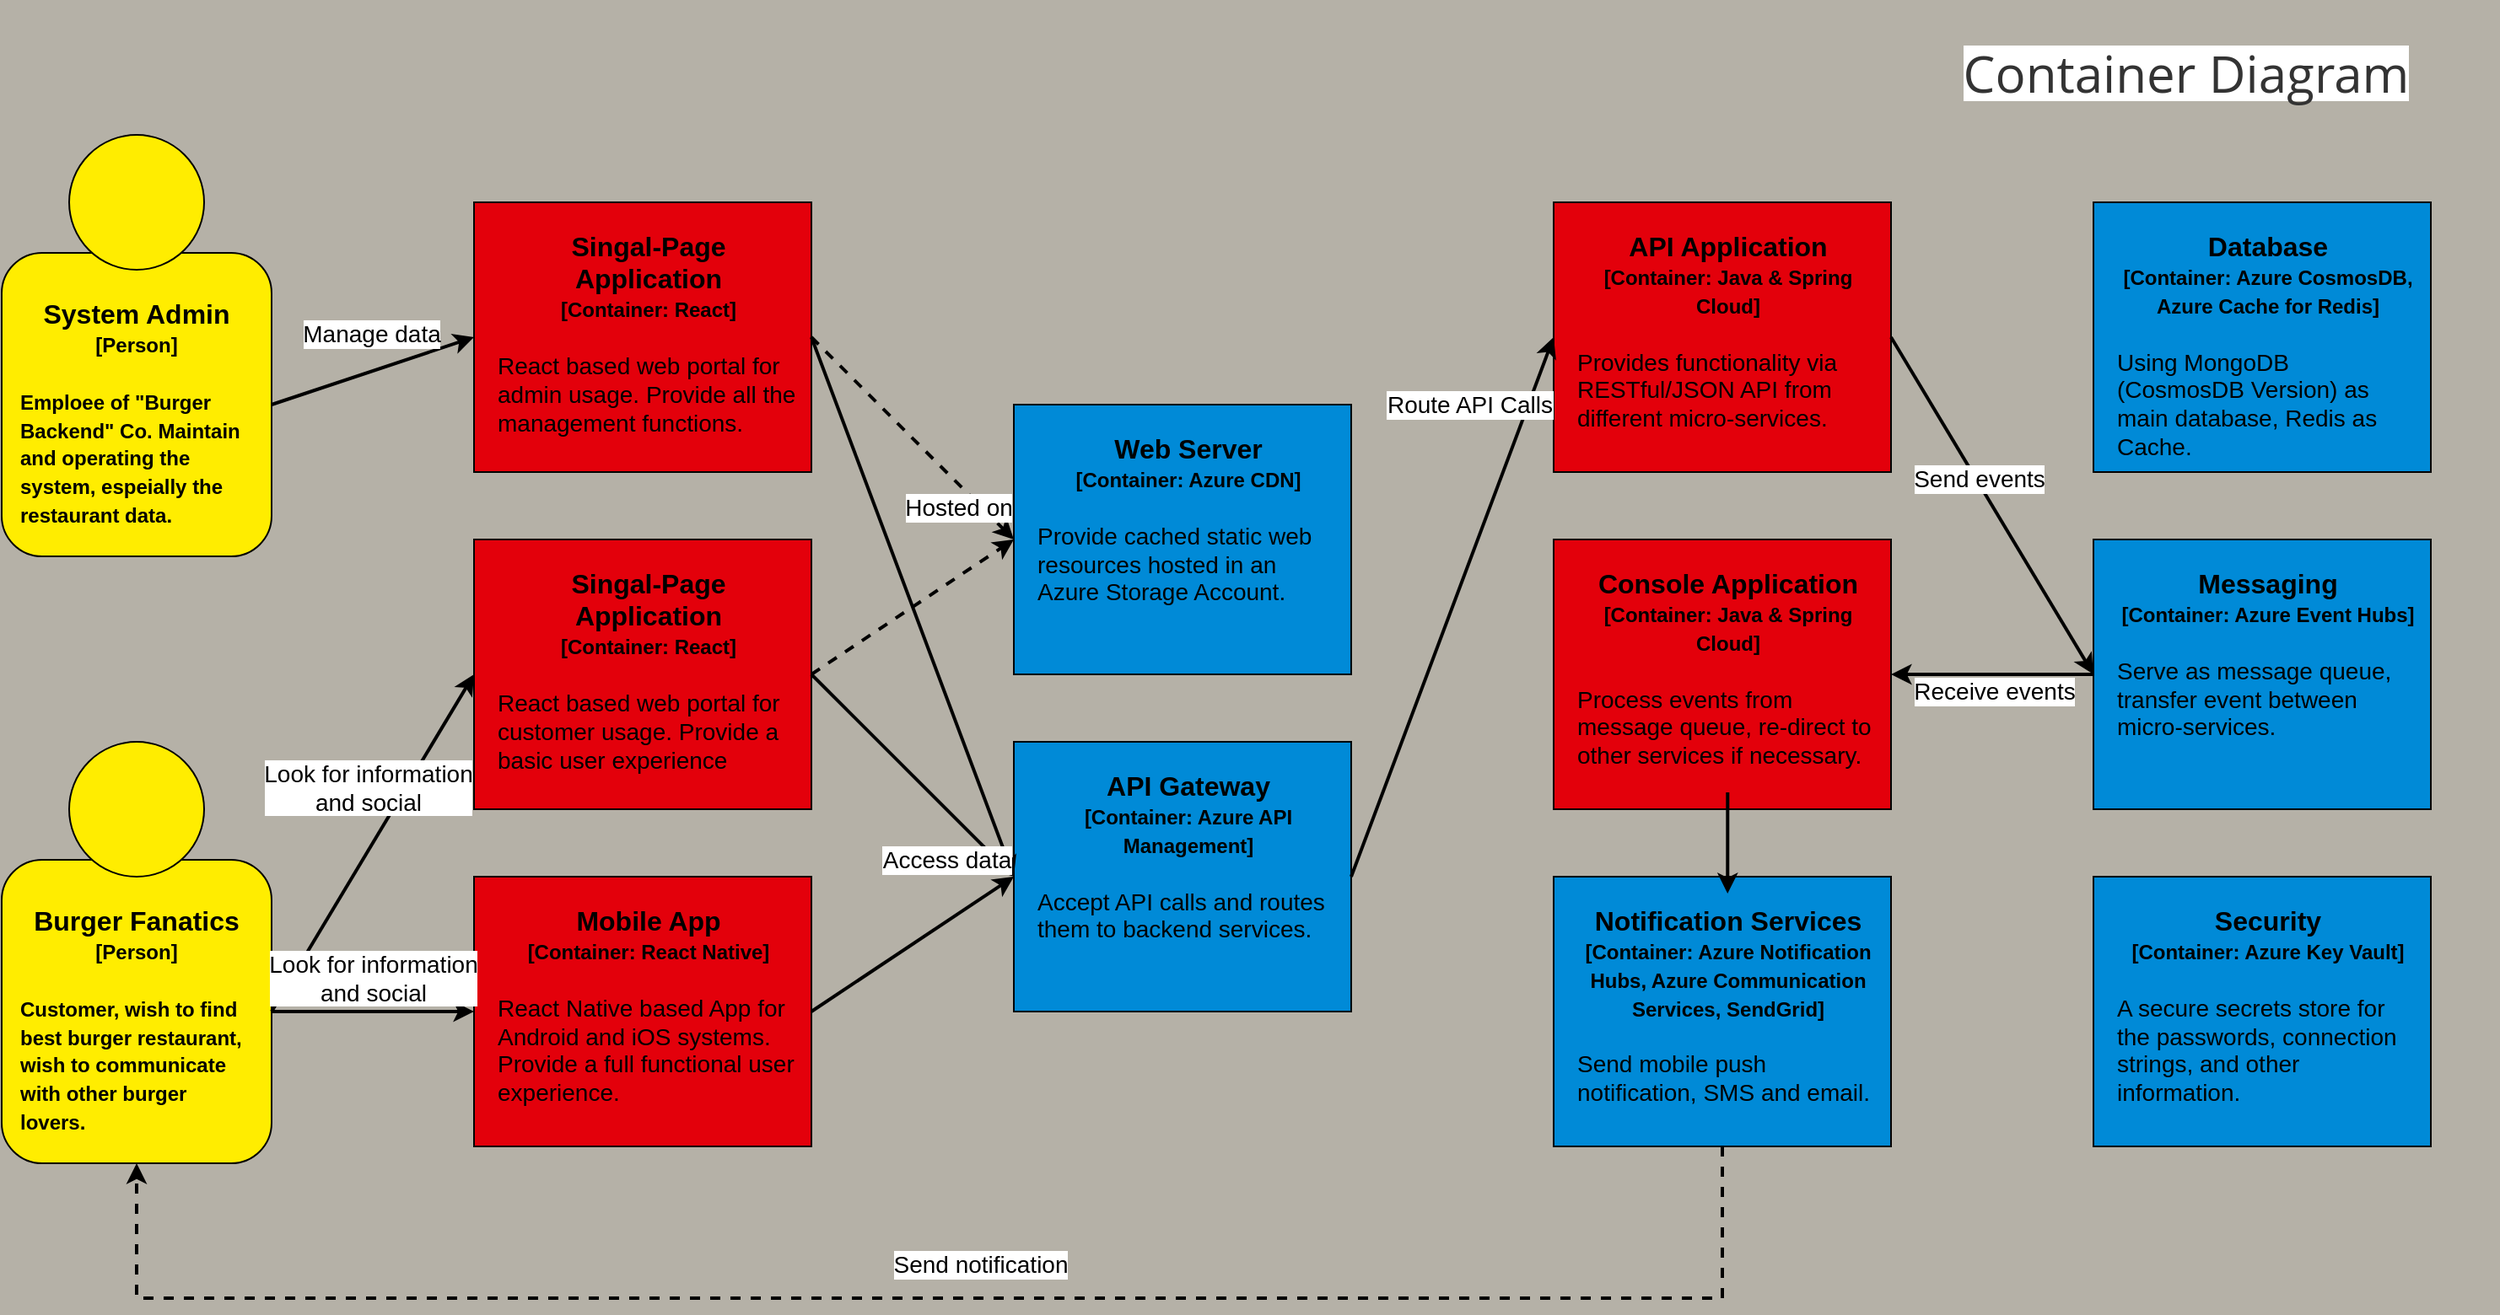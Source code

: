 <mxfile version="18.0.1" type="device"><diagram id="9zA4LoZPfYaX7jBFmIGM" name="第 1 页"><mxGraphModel dx="1422" dy="865" grid="1" gridSize="10" guides="1" tooltips="1" connect="1" arrows="1" fold="1" page="1" pageScale="1" pageWidth="1600" pageHeight="900" background="#B5B1A7" math="0" shadow="0"><root><mxCell id="0"/><mxCell id="1" parent="0"/><mxCell id="Gh7ZazyBnMjU0kyU8HRh-7" value="" style="group" parent="1" vertex="1" connectable="0"><mxGeometry x="120" y="440" width="160" height="250" as="geometry"/></mxCell><mxCell id="Gh7ZazyBnMjU0kyU8HRh-2" value="" style="rounded=1;whiteSpace=wrap;html=1;fillColor=#ffed00;" parent="Gh7ZazyBnMjU0kyU8HRh-7" vertex="1"><mxGeometry y="70" width="160" height="180" as="geometry"/></mxCell><mxCell id="Gh7ZazyBnMjU0kyU8HRh-3" value="&lt;font style=&quot;font-size: 16px;&quot;&gt;Burger Fanatics&lt;br&gt;&lt;/font&gt;&lt;font style=&quot;&quot;&gt;&lt;font style=&quot;font-size: 12px;&quot;&gt;[Person]&lt;/font&gt;&lt;br&gt;&lt;br&gt;&lt;div style=&quot;text-align: left;&quot;&gt;&lt;span style=&quot;background-color: initial;&quot;&gt;&lt;font style=&quot;font-size: 12px;&quot;&gt;Customer, wish to find best burger restaurant, wish to communicate with other burger lovers.&lt;/font&gt;&lt;/span&gt;&lt;/div&gt;&lt;/font&gt;" style="text;html=1;strokeColor=none;fillColor=none;align=center;verticalAlign=top;whiteSpace=wrap;rounded=0;fontColor=#000000;fontStyle=1;fontSize=14;" parent="Gh7ZazyBnMjU0kyU8HRh-7" vertex="1"><mxGeometry x="10" y="90" width="140" height="150" as="geometry"/></mxCell><mxCell id="Gh7ZazyBnMjU0kyU8HRh-1" value="" style="ellipse;whiteSpace=wrap;html=1;aspect=fixed;fillColor=#ffed00;" parent="Gh7ZazyBnMjU0kyU8HRh-7" vertex="1"><mxGeometry x="40" width="80" height="80" as="geometry"/></mxCell><mxCell id="Gh7ZazyBnMjU0kyU8HRh-29" style="edgeStyle=orthogonalEdgeStyle;rounded=0;orthogonalLoop=1;jettySize=auto;html=1;fontSize=14;fontColor=#000000;strokeWidth=2;dashed=1;exitX=0.5;exitY=1;exitDx=0;exitDy=0;" parent="Gh7ZazyBnMjU0kyU8HRh-7" source="xL5mUOx7L2pER5YkCm-U-22" edge="1"><mxGeometry relative="1" as="geometry"><mxPoint x="80" y="250" as="targetPoint"/><mxPoint x="1010" y="350" as="sourcePoint"/><Array as="points"><mxPoint x="1020" y="330"/><mxPoint x="80" y="330"/></Array></mxGeometry></mxCell><mxCell id="Gh7ZazyBnMjU0kyU8HRh-30" value="Send notification" style="edgeLabel;html=1;align=center;verticalAlign=middle;resizable=0;points=[];fontSize=14;fontColor=#000000;" parent="Gh7ZazyBnMjU0kyU8HRh-29" vertex="1" connectable="0"><mxGeometry x="-0.181" y="-5" relative="1" as="geometry"><mxPoint x="-76" y="-15" as="offset"/></mxGeometry></mxCell><mxCell id="Gh7ZazyBnMjU0kyU8HRh-8" value="" style="group" parent="1" vertex="1" connectable="0"><mxGeometry x="120" y="80" width="160" height="250" as="geometry"/></mxCell><mxCell id="Gh7ZazyBnMjU0kyU8HRh-9" value="" style="rounded=1;whiteSpace=wrap;html=1;fillColor=#ffed00;" parent="Gh7ZazyBnMjU0kyU8HRh-8" vertex="1"><mxGeometry y="70" width="160" height="180" as="geometry"/></mxCell><mxCell id="Gh7ZazyBnMjU0kyU8HRh-10" value="&lt;font style=&quot;font-size: 16px;&quot;&gt;System Admin&lt;br&gt;&lt;/font&gt;&lt;font style=&quot;&quot;&gt;&lt;font style=&quot;font-size: 12px;&quot;&gt;[Person]&lt;/font&gt;&lt;br&gt;&lt;br&gt;&lt;div style=&quot;text-align: left;&quot;&gt;&lt;span style=&quot;background-color: initial;&quot;&gt;&lt;font style=&quot;font-size: 12px;&quot;&gt;Emploee of &quot;Burger Backend&quot; Co. Maintain and operating the system, espeially the restaurant data.&lt;/font&gt;&lt;/span&gt;&lt;/div&gt;&lt;/font&gt;" style="text;html=1;strokeColor=none;fillColor=none;align=center;verticalAlign=top;whiteSpace=wrap;rounded=0;fontColor=#000000;fontStyle=1;fontSize=14;" parent="Gh7ZazyBnMjU0kyU8HRh-8" vertex="1"><mxGeometry x="10" y="90" width="140" height="150" as="geometry"/></mxCell><mxCell id="Gh7ZazyBnMjU0kyU8HRh-11" value="" style="ellipse;whiteSpace=wrap;html=1;aspect=fixed;fillColor=#ffed00;" parent="Gh7ZazyBnMjU0kyU8HRh-8" vertex="1"><mxGeometry x="40" width="80" height="80" as="geometry"/></mxCell><mxCell id="Gh7ZazyBnMjU0kyU8HRh-16" value="" style="group" parent="1" vertex="1" connectable="0"><mxGeometry x="400" y="520" width="200" height="160" as="geometry"/></mxCell><mxCell id="Gh7ZazyBnMjU0kyU8HRh-17" value="" style="rounded=0;whiteSpace=wrap;html=1;fontSize=12;fontColor=#FFFFFF;fillColor=#e3000b;" parent="Gh7ZazyBnMjU0kyU8HRh-16" vertex="1"><mxGeometry width="200" height="160" as="geometry"/></mxCell><mxCell id="Gh7ZazyBnMjU0kyU8HRh-18" value="&lt;font style=&quot;font-size: 16px;&quot;&gt;Mobile App&lt;br&gt;&lt;/font&gt;&lt;font style=&quot;&quot;&gt;&lt;font style=&quot;font-size: 12px;&quot;&gt;[Container: React Native]&lt;/font&gt;&lt;br&gt;&lt;br&gt;&lt;div style=&quot;text-align: left;&quot;&gt;&lt;span style=&quot;font-weight: normal;&quot;&gt;React Native based App for Android and iOS systems. Provide a full functional user experience.&lt;/span&gt;&lt;br&gt;&lt;/div&gt;&lt;/font&gt;" style="text;html=1;strokeColor=none;fillColor=none;align=center;verticalAlign=top;whiteSpace=wrap;rounded=0;fontColor=#000000;fontStyle=1;fontSize=14;" parent="Gh7ZazyBnMjU0kyU8HRh-16" vertex="1"><mxGeometry x="12.5" y="10" width="181.25" height="140" as="geometry"/></mxCell><mxCell id="Gh7ZazyBnMjU0kyU8HRh-43" value="&lt;h3 style=&quot;box-sizing: border-box; font-family: &amp;quot;Open Sans&amp;quot;, sans-serif; font-weight: normal; line-height: 1.1; color: rgb(51, 51, 51); margin-top: 20px; margin-bottom: 15px; font-size: 30px; text-align: start; background-color: rgb(255, 255, 255);&quot;&gt;Container Diagram&lt;/h3&gt;" style="text;html=1;strokeColor=none;fillColor=none;align=center;verticalAlign=middle;whiteSpace=wrap;rounded=0;fontSize=14;fontColor=#000000;" parent="1" vertex="1"><mxGeometry x="1230" width="370" height="80" as="geometry"/></mxCell><mxCell id="xL5mUOx7L2pER5YkCm-U-3" value="" style="group" parent="1" vertex="1" connectable="0"><mxGeometry x="400" y="320" width="200" height="160" as="geometry"/></mxCell><mxCell id="xL5mUOx7L2pER5YkCm-U-4" value="" style="rounded=0;whiteSpace=wrap;html=1;fontSize=12;fontColor=#FFFFFF;fillColor=#e3000b;" parent="xL5mUOx7L2pER5YkCm-U-3" vertex="1"><mxGeometry width="200" height="160" as="geometry"/></mxCell><mxCell id="xL5mUOx7L2pER5YkCm-U-5" value="&lt;font style=&quot;font-size: 16px;&quot;&gt;Singal-Page Application&lt;br&gt;&lt;/font&gt;&lt;font style=&quot;&quot;&gt;&lt;font style=&quot;font-size: 12px;&quot;&gt;[Container: React]&lt;/font&gt;&lt;br&gt;&lt;br&gt;&lt;div style=&quot;text-align: left;&quot;&gt;&lt;span style=&quot;font-weight: normal;&quot;&gt;React based web portal for customer usage. Provide a basic user experience&lt;/span&gt;&lt;br&gt;&lt;/div&gt;&lt;/font&gt;" style="text;html=1;strokeColor=none;fillColor=none;align=center;verticalAlign=top;whiteSpace=wrap;rounded=0;fontColor=#000000;fontStyle=1;fontSize=14;" parent="xL5mUOx7L2pER5YkCm-U-3" vertex="1"><mxGeometry x="12.5" y="10" width="181.25" height="140" as="geometry"/></mxCell><mxCell id="xL5mUOx7L2pER5YkCm-U-6" value="" style="group" parent="1" vertex="1" connectable="0"><mxGeometry x="400" y="120" width="200" height="160" as="geometry"/></mxCell><mxCell id="xL5mUOx7L2pER5YkCm-U-7" value="" style="rounded=0;whiteSpace=wrap;html=1;fontSize=12;fontColor=#FFFFFF;fillColor=#e3000b;" parent="xL5mUOx7L2pER5YkCm-U-6" vertex="1"><mxGeometry width="200" height="160" as="geometry"/></mxCell><mxCell id="xL5mUOx7L2pER5YkCm-U-8" value="&lt;font style=&quot;font-size: 16px;&quot;&gt;Singal-Page Application&lt;br&gt;&lt;/font&gt;&lt;font style=&quot;&quot;&gt;&lt;font style=&quot;font-size: 12px;&quot;&gt;[Container: React]&lt;/font&gt;&lt;br&gt;&lt;br&gt;&lt;div style=&quot;text-align: left;&quot;&gt;&lt;span style=&quot;font-weight: normal;&quot;&gt;React based web portal for admin usage. Provide all the management functions.&lt;/span&gt;&lt;br&gt;&lt;/div&gt;&lt;/font&gt;" style="text;html=1;strokeColor=none;fillColor=none;align=center;verticalAlign=top;whiteSpace=wrap;rounded=0;fontColor=#000000;fontStyle=1;fontSize=14;" parent="xL5mUOx7L2pER5YkCm-U-6" vertex="1"><mxGeometry x="12.5" y="10" width="181.25" height="140" as="geometry"/></mxCell><mxCell id="xL5mUOx7L2pER5YkCm-U-9" value="" style="group" parent="1" vertex="1" connectable="0"><mxGeometry x="720" y="240" width="200" height="160" as="geometry"/></mxCell><mxCell id="xL5mUOx7L2pER5YkCm-U-10" value="" style="rounded=0;whiteSpace=wrap;html=1;fontSize=12;fontColor=#FFFFFF;fillColor=#008AD7;" parent="xL5mUOx7L2pER5YkCm-U-9" vertex="1"><mxGeometry width="200" height="160" as="geometry"/></mxCell><mxCell id="xL5mUOx7L2pER5YkCm-U-11" value="&lt;font style=&quot;font-size: 16px;&quot;&gt;Web Server&lt;br&gt;&lt;/font&gt;&lt;font style=&quot;&quot;&gt;&lt;font style=&quot;font-size: 12px;&quot;&gt;[Container: Azure CDN]&lt;/font&gt;&lt;br&gt;&lt;br&gt;&lt;div style=&quot;text-align: left;&quot;&gt;&lt;span style=&quot;font-weight: normal;&quot;&gt;Provide cached static web resources hosted in an Azure Storage Account.&lt;/span&gt;&lt;br&gt;&lt;/div&gt;&lt;/font&gt;" style="text;html=1;strokeColor=none;fillColor=none;align=center;verticalAlign=top;whiteSpace=wrap;rounded=0;fontColor=#000000;fontStyle=1;fontSize=14;" parent="xL5mUOx7L2pER5YkCm-U-9" vertex="1"><mxGeometry x="12.5" y="10" width="181.25" height="140" as="geometry"/></mxCell><mxCell id="xL5mUOx7L2pER5YkCm-U-12" value="" style="group" parent="1" vertex="1" connectable="0"><mxGeometry x="720" y="440" width="200" height="160" as="geometry"/></mxCell><mxCell id="xL5mUOx7L2pER5YkCm-U-13" value="" style="rounded=0;whiteSpace=wrap;html=1;fontSize=12;fontColor=#FFFFFF;fillColor=#008AD7;" parent="xL5mUOx7L2pER5YkCm-U-12" vertex="1"><mxGeometry width="200" height="160" as="geometry"/></mxCell><mxCell id="xL5mUOx7L2pER5YkCm-U-14" value="&lt;font style=&quot;font-size: 16px;&quot;&gt;API Gateway&lt;br&gt;&lt;/font&gt;&lt;font style=&quot;&quot;&gt;&lt;font style=&quot;font-size: 12px;&quot;&gt;[Container: Azure API Management]&lt;/font&gt;&lt;br&gt;&lt;br&gt;&lt;div style=&quot;text-align: left;&quot;&gt;&lt;span style=&quot;font-weight: normal;&quot;&gt;Accept API calls and routes them to backend services.&lt;/span&gt;&lt;br&gt;&lt;/div&gt;&lt;/font&gt;" style="text;html=1;strokeColor=none;fillColor=none;align=center;verticalAlign=top;whiteSpace=wrap;rounded=0;fontColor=#000000;fontStyle=1;fontSize=14;" parent="xL5mUOx7L2pER5YkCm-U-12" vertex="1"><mxGeometry x="12.5" y="10" width="181.25" height="140" as="geometry"/></mxCell><mxCell id="xL5mUOx7L2pER5YkCm-U-15" value="" style="group" parent="1" vertex="1" connectable="0"><mxGeometry x="1040" y="120" width="200" height="160" as="geometry"/></mxCell><mxCell id="xL5mUOx7L2pER5YkCm-U-16" value="" style="rounded=0;whiteSpace=wrap;html=1;fontSize=12;fontColor=#FFFFFF;fillColor=#e3000b;" parent="xL5mUOx7L2pER5YkCm-U-15" vertex="1"><mxGeometry width="200" height="160" as="geometry"/></mxCell><mxCell id="xL5mUOx7L2pER5YkCm-U-17" value="&lt;font style=&quot;font-size: 16px;&quot;&gt;API Application&lt;br&gt;&lt;/font&gt;&lt;font style=&quot;&quot;&gt;&lt;font style=&quot;font-size: 12px;&quot;&gt;[Container: Java &amp;amp; Spring Cloud]&lt;/font&gt;&lt;br&gt;&lt;br&gt;&lt;div style=&quot;text-align: left;&quot;&gt;&lt;span style=&quot;font-weight: normal;&quot;&gt;Provides functionality via RESTful/JSON API from different micro-services.&lt;/span&gt;&lt;br&gt;&lt;/div&gt;&lt;/font&gt;" style="text;html=1;strokeColor=none;fillColor=none;align=center;verticalAlign=top;whiteSpace=wrap;rounded=0;fontColor=#000000;fontStyle=1;fontSize=14;" parent="xL5mUOx7L2pER5YkCm-U-15" vertex="1"><mxGeometry x="12.5" y="10" width="181.25" height="140" as="geometry"/></mxCell><mxCell id="xL5mUOx7L2pER5YkCm-U-18" value="" style="group" parent="1" vertex="1" connectable="0"><mxGeometry x="1040" y="320" width="200" height="160" as="geometry"/></mxCell><mxCell id="xL5mUOx7L2pER5YkCm-U-19" value="" style="rounded=0;whiteSpace=wrap;html=1;fontSize=12;fontColor=#FFFFFF;fillColor=#e3000b;" parent="xL5mUOx7L2pER5YkCm-U-18" vertex="1"><mxGeometry width="200" height="160" as="geometry"/></mxCell><mxCell id="xL5mUOx7L2pER5YkCm-U-20" value="&lt;font style=&quot;font-size: 16px;&quot;&gt;Console Application&lt;br&gt;&lt;/font&gt;&lt;font style=&quot;&quot;&gt;&lt;font style=&quot;font-size: 12px;&quot;&gt;[Container: Java &amp;amp; Spring Cloud]&lt;/font&gt;&lt;br&gt;&lt;br&gt;&lt;div style=&quot;text-align: left;&quot;&gt;&lt;span style=&quot;font-weight: normal;&quot;&gt;Process events from message queue, re-direct to other services if&amp;nbsp;&lt;/span&gt;&lt;span style=&quot;background-color: initial; font-weight: 400;&quot;&gt;necessary.&lt;/span&gt;&lt;/div&gt;&lt;/font&gt;" style="text;html=1;strokeColor=none;fillColor=none;align=center;verticalAlign=top;whiteSpace=wrap;rounded=0;fontColor=#000000;fontStyle=1;fontSize=14;" parent="xL5mUOx7L2pER5YkCm-U-18" vertex="1"><mxGeometry x="12.5" y="10" width="181.25" height="140" as="geometry"/></mxCell><mxCell id="xL5mUOx7L2pER5YkCm-U-21" value="" style="group" parent="1" vertex="1" connectable="0"><mxGeometry x="1040" y="520" width="200" height="160" as="geometry"/></mxCell><mxCell id="xL5mUOx7L2pER5YkCm-U-22" value="" style="rounded=0;whiteSpace=wrap;html=1;fontSize=12;fontColor=#FFFFFF;fillColor=#008AD7;" parent="xL5mUOx7L2pER5YkCm-U-21" vertex="1"><mxGeometry width="200" height="160" as="geometry"/></mxCell><mxCell id="xL5mUOx7L2pER5YkCm-U-23" value="&lt;font style=&quot;font-size: 16px;&quot;&gt;Notification Services&lt;br&gt;&lt;/font&gt;&lt;font style=&quot;&quot;&gt;&lt;font style=&quot;font-size: 12px;&quot;&gt;[Container: Azure Notification Hubs, Azure Communication Services, SendGrid]&lt;/font&gt;&lt;br&gt;&lt;br&gt;&lt;div style=&quot;text-align: left;&quot;&gt;&lt;span style=&quot;font-weight: normal;&quot;&gt;Send mobile push notification, SMS and email.&lt;/span&gt;&lt;br&gt;&lt;/div&gt;&lt;/font&gt;" style="text;html=1;strokeColor=none;fillColor=none;align=center;verticalAlign=top;whiteSpace=wrap;rounded=0;fontColor=#000000;fontStyle=1;fontSize=14;" parent="xL5mUOx7L2pER5YkCm-U-21" vertex="1"><mxGeometry x="12.5" y="10" width="181.25" height="140" as="geometry"/></mxCell><mxCell id="xL5mUOx7L2pER5YkCm-U-24" value="" style="group" parent="1" vertex="1" connectable="0"><mxGeometry x="1360" y="120" width="200" height="160" as="geometry"/></mxCell><mxCell id="xL5mUOx7L2pER5YkCm-U-25" value="" style="rounded=0;whiteSpace=wrap;html=1;fontSize=12;fontColor=#FFFFFF;fillColor=#008AD7;" parent="xL5mUOx7L2pER5YkCm-U-24" vertex="1"><mxGeometry width="200" height="160" as="geometry"/></mxCell><mxCell id="xL5mUOx7L2pER5YkCm-U-26" value="&lt;font style=&quot;font-size: 16px;&quot;&gt;Database&lt;br&gt;&lt;/font&gt;&lt;font style=&quot;&quot;&gt;&lt;font style=&quot;font-size: 12px;&quot;&gt;[Container: Azure CosmosDB, Azure Cache for Redis]&lt;/font&gt;&lt;br&gt;&lt;br&gt;&lt;div style=&quot;text-align: left;&quot;&gt;&lt;span style=&quot;font-weight: normal;&quot;&gt;Using MongoDB (CosmosDB Version) as main database, Redis as Cache.&lt;/span&gt;&lt;br&gt;&lt;/div&gt;&lt;/font&gt;" style="text;html=1;strokeColor=none;fillColor=none;align=center;verticalAlign=top;whiteSpace=wrap;rounded=0;fontColor=#000000;fontStyle=1;fontSize=14;" parent="xL5mUOx7L2pER5YkCm-U-24" vertex="1"><mxGeometry x="12.5" y="10" width="181.25" height="140" as="geometry"/></mxCell><mxCell id="xL5mUOx7L2pER5YkCm-U-27" value="" style="group" parent="1" vertex="1" connectable="0"><mxGeometry x="1360" y="320" width="200" height="160" as="geometry"/></mxCell><mxCell id="xL5mUOx7L2pER5YkCm-U-28" value="" style="rounded=0;whiteSpace=wrap;html=1;fontSize=12;fontColor=#FFFFFF;fillColor=#008AD7;" parent="xL5mUOx7L2pER5YkCm-U-27" vertex="1"><mxGeometry width="200" height="160" as="geometry"/></mxCell><mxCell id="xL5mUOx7L2pER5YkCm-U-29" value="&lt;font style=&quot;font-size: 16px;&quot;&gt;Messaging&lt;br&gt;&lt;/font&gt;&lt;font style=&quot;&quot;&gt;&lt;font style=&quot;font-size: 12px;&quot;&gt;[Container: Azure Event Hubs]&lt;/font&gt;&lt;br&gt;&lt;br&gt;&lt;div style=&quot;text-align: left;&quot;&gt;&lt;span style=&quot;font-weight: normal;&quot;&gt;Serve as message queue, transfer event between micro-services.&lt;/span&gt;&lt;br&gt;&lt;/div&gt;&lt;/font&gt;" style="text;html=1;strokeColor=none;fillColor=none;align=center;verticalAlign=top;whiteSpace=wrap;rounded=0;fontColor=#000000;fontStyle=1;fontSize=14;" parent="xL5mUOx7L2pER5YkCm-U-27" vertex="1"><mxGeometry x="12.5" y="10" width="181.25" height="140" as="geometry"/></mxCell><mxCell id="xL5mUOx7L2pER5YkCm-U-30" value="" style="group" parent="1" vertex="1" connectable="0"><mxGeometry x="1360" y="520" width="200" height="160" as="geometry"/></mxCell><mxCell id="xL5mUOx7L2pER5YkCm-U-31" value="" style="rounded=0;whiteSpace=wrap;html=1;fontSize=12;fontColor=#FFFFFF;fillColor=#008AD7;" parent="xL5mUOx7L2pER5YkCm-U-30" vertex="1"><mxGeometry width="200" height="160" as="geometry"/></mxCell><mxCell id="xL5mUOx7L2pER5YkCm-U-32" value="&lt;font style=&quot;font-size: 16px;&quot;&gt;Security&lt;br&gt;&lt;/font&gt;&lt;font style=&quot;&quot;&gt;&lt;font style=&quot;font-size: 12px;&quot;&gt;[Container: Azure Key Vault]&lt;/font&gt;&lt;br&gt;&lt;br&gt;&lt;div style=&quot;text-align: left;&quot;&gt;&lt;span style=&quot;background-color: initial; font-weight: 400;&quot;&gt;A secure secrets store for the passwords, connection strings, and other information.&lt;/span&gt;&lt;/div&gt;&lt;/font&gt;" style="text;html=1;strokeColor=none;fillColor=none;align=center;verticalAlign=top;whiteSpace=wrap;rounded=0;fontColor=#000000;fontStyle=1;fontSize=14;" parent="xL5mUOx7L2pER5YkCm-U-30" vertex="1"><mxGeometry x="12.5" y="10" width="181.25" height="140" as="geometry"/></mxCell><mxCell id="ZLRRoBAsm-bn1wfb5BnA-4" value="" style="endArrow=classic;html=1;rounded=0;fontSize=12;fontColor=#000000;strokeWidth=2;entryX=0;entryY=0.5;entryDx=0;entryDy=0;" parent="1" target="xL5mUOx7L2pER5YkCm-U-4" edge="1"><mxGeometry width="50" height="50" relative="1" as="geometry"><mxPoint x="280" y="600" as="sourcePoint"/><mxPoint x="410" y="610" as="targetPoint"/></mxGeometry></mxCell><mxCell id="ZLRRoBAsm-bn1wfb5BnA-5" value="Look for information&lt;br&gt;and social" style="edgeLabel;html=1;align=center;verticalAlign=middle;resizable=0;points=[];fontSize=14;fontColor=#000000;" parent="ZLRRoBAsm-bn1wfb5BnA-4" vertex="1" connectable="0"><mxGeometry x="0.15" y="4" relative="1" as="geometry"><mxPoint x="-9" y="-16" as="offset"/></mxGeometry></mxCell><mxCell id="ZLRRoBAsm-bn1wfb5BnA-1" value="" style="endArrow=classic;html=1;rounded=0;fontSize=12;fontColor=#000000;strokeWidth=2;exitX=1;exitY=0.5;exitDx=0;exitDy=0;entryX=0;entryY=0.5;entryDx=0;entryDy=0;" parent="1" source="Gh7ZazyBnMjU0kyU8HRh-2" target="Gh7ZazyBnMjU0kyU8HRh-17" edge="1"><mxGeometry width="50" height="50" relative="1" as="geometry"><mxPoint x="290" y="570" as="sourcePoint"/><mxPoint x="530" y="490" as="targetPoint"/></mxGeometry></mxCell><mxCell id="ZLRRoBAsm-bn1wfb5BnA-2" value="Look for information&lt;br&gt;and social" style="edgeLabel;html=1;align=center;verticalAlign=middle;resizable=0;points=[];fontSize=14;fontColor=#000000;" parent="ZLRRoBAsm-bn1wfb5BnA-1" vertex="1" connectable="0"><mxGeometry x="0.15" y="4" relative="1" as="geometry"><mxPoint x="-9" y="-16" as="offset"/></mxGeometry></mxCell><mxCell id="ZLRRoBAsm-bn1wfb5BnA-8" value="" style="endArrow=classic;html=1;rounded=0;fontSize=12;fontColor=#000000;strokeWidth=2;exitX=1;exitY=0.5;exitDx=0;exitDy=0;entryX=0;entryY=0.5;entryDx=0;entryDy=0;" parent="1" target="xL5mUOx7L2pER5YkCm-U-7" edge="1"><mxGeometry width="50" height="50" relative="1" as="geometry"><mxPoint x="280" y="240" as="sourcePoint"/><mxPoint x="400" y="240" as="targetPoint"/></mxGeometry></mxCell><mxCell id="ZLRRoBAsm-bn1wfb5BnA-9" value="Manage data" style="edgeLabel;html=1;align=center;verticalAlign=middle;resizable=0;points=[];fontSize=14;fontColor=#000000;" parent="ZLRRoBAsm-bn1wfb5BnA-8" vertex="1" connectable="0"><mxGeometry x="0.15" y="4" relative="1" as="geometry"><mxPoint x="-9" y="-16" as="offset"/></mxGeometry></mxCell><mxCell id="ZLRRoBAsm-bn1wfb5BnA-10" value="" style="endArrow=classic;html=1;rounded=0;entryX=0;entryY=0.5;entryDx=0;entryDy=0;strokeWidth=2;exitX=1;exitY=0.5;exitDx=0;exitDy=0;dashed=1;" parent="1" source="xL5mUOx7L2pER5YkCm-U-7" target="xL5mUOx7L2pER5YkCm-U-10" edge="1"><mxGeometry width="50" height="50" relative="1" as="geometry"><mxPoint x="630" y="200" as="sourcePoint"/><mxPoint x="740" y="370" as="targetPoint"/></mxGeometry></mxCell><mxCell id="ZLRRoBAsm-bn1wfb5BnA-11" value="Hosted on" style="edgeLabel;html=1;align=center;verticalAlign=middle;resizable=0;points=[];fontSize=14;" parent="ZLRRoBAsm-bn1wfb5BnA-10" vertex="1" connectable="0"><mxGeometry x="-0.125" y="4" relative="1" as="geometry"><mxPoint x="32" y="51" as="offset"/></mxGeometry></mxCell><mxCell id="ZLRRoBAsm-bn1wfb5BnA-12" value="" style="endArrow=classic;html=1;rounded=0;entryX=0;entryY=0.5;entryDx=0;entryDy=0;strokeWidth=2;exitX=1;exitY=0.5;exitDx=0;exitDy=0;dashed=1;" parent="1" source="xL5mUOx7L2pER5YkCm-U-4" target="xL5mUOx7L2pER5YkCm-U-10" edge="1"><mxGeometry width="50" height="50" relative="1" as="geometry"><mxPoint x="610" y="210" as="sourcePoint"/><mxPoint x="730" y="330" as="targetPoint"/></mxGeometry></mxCell><mxCell id="ZLRRoBAsm-bn1wfb5BnA-16" value="" style="endArrow=classic;html=1;rounded=0;fontSize=12;fontColor=#000000;strokeWidth=2;exitX=1;exitY=0.5;exitDx=0;exitDy=0;entryX=0;entryY=0.5;entryDx=0;entryDy=0;" parent="1" source="xL5mUOx7L2pER5YkCm-U-4" target="xL5mUOx7L2pER5YkCm-U-13" edge="1"><mxGeometry width="50" height="50" relative="1" as="geometry"><mxPoint x="610" y="210" as="sourcePoint"/><mxPoint x="730" y="530" as="targetPoint"/></mxGeometry></mxCell><mxCell id="ZLRRoBAsm-bn1wfb5BnA-14" value="" style="endArrow=classic;html=1;rounded=0;fontSize=12;fontColor=#000000;strokeWidth=2;exitX=1;exitY=0.5;exitDx=0;exitDy=0;entryX=0;entryY=0.5;entryDx=0;entryDy=0;" parent="1" source="xL5mUOx7L2pER5YkCm-U-7" target="xL5mUOx7L2pER5YkCm-U-13" edge="1"><mxGeometry width="50" height="50" relative="1" as="geometry"><mxPoint x="290" y="250" as="sourcePoint"/><mxPoint x="410" y="210" as="targetPoint"/></mxGeometry></mxCell><mxCell id="ZLRRoBAsm-bn1wfb5BnA-15" value="Access data" style="edgeLabel;html=1;align=center;verticalAlign=middle;resizable=0;points=[];fontSize=14;fontColor=#000000;" parent="ZLRRoBAsm-bn1wfb5BnA-14" vertex="1" connectable="0"><mxGeometry x="0.15" y="4" relative="1" as="geometry"><mxPoint x="7" y="127" as="offset"/></mxGeometry></mxCell><mxCell id="ZLRRoBAsm-bn1wfb5BnA-18" value="" style="endArrow=classic;html=1;rounded=0;fontSize=12;fontColor=#000000;strokeWidth=2;exitX=1;exitY=0.5;exitDx=0;exitDy=0;" parent="1" source="Gh7ZazyBnMjU0kyU8HRh-17" edge="1"><mxGeometry width="50" height="50" relative="1" as="geometry"><mxPoint x="610" y="410" as="sourcePoint"/><mxPoint x="720" y="520" as="targetPoint"/></mxGeometry></mxCell><mxCell id="ZLRRoBAsm-bn1wfb5BnA-19" value="" style="endArrow=classic;html=1;rounded=0;fontSize=12;fontColor=#000000;strokeWidth=2;exitX=1;exitY=0.5;exitDx=0;exitDy=0;entryX=0;entryY=0.5;entryDx=0;entryDy=0;" parent="1" source="xL5mUOx7L2pER5YkCm-U-13" target="xL5mUOx7L2pER5YkCm-U-16" edge="1"><mxGeometry width="50" height="50" relative="1" as="geometry"><mxPoint x="930" y="520" as="sourcePoint"/><mxPoint x="1050" y="640" as="targetPoint"/></mxGeometry></mxCell><mxCell id="ZLRRoBAsm-bn1wfb5BnA-20" value="Route API Calls" style="edgeLabel;html=1;align=center;verticalAlign=middle;resizable=0;points=[];fontSize=14;" parent="ZLRRoBAsm-bn1wfb5BnA-19" vertex="1" connectable="0"><mxGeometry x="-0.263" relative="1" as="geometry"><mxPoint x="26" y="-162" as="offset"/></mxGeometry></mxCell><mxCell id="ZLRRoBAsm-bn1wfb5BnA-21" style="edgeStyle=orthogonalEdgeStyle;rounded=0;orthogonalLoop=1;jettySize=auto;html=1;entryX=0.5;entryY=0;entryDx=0;entryDy=0;fontSize=14;strokeWidth=2;" parent="1" source="xL5mUOx7L2pER5YkCm-U-20" target="xL5mUOx7L2pER5YkCm-U-23" edge="1"><mxGeometry relative="1" as="geometry"/></mxCell><mxCell id="ZLRRoBAsm-bn1wfb5BnA-23" value="" style="endArrow=classic;html=1;rounded=0;fontSize=12;fontColor=#000000;strokeWidth=2;entryX=0;entryY=0.5;entryDx=0;entryDy=0;exitX=1;exitY=0.5;exitDx=0;exitDy=0;" parent="1" source="xL5mUOx7L2pER5YkCm-U-16" target="xL5mUOx7L2pER5YkCm-U-28" edge="1"><mxGeometry width="50" height="50" relative="1" as="geometry"><mxPoint x="1280" y="190" as="sourcePoint"/><mxPoint x="1370" y="320" as="targetPoint"/></mxGeometry></mxCell><mxCell id="ZLRRoBAsm-bn1wfb5BnA-24" value="Send events" style="edgeLabel;html=1;align=center;verticalAlign=middle;resizable=0;points=[];fontSize=14;" parent="ZLRRoBAsm-bn1wfb5BnA-23" vertex="1" connectable="0"><mxGeometry x="-0.157" y="1" relative="1" as="geometry"><mxPoint as="offset"/></mxGeometry></mxCell><mxCell id="ZLRRoBAsm-bn1wfb5BnA-25" value="" style="endArrow=classic;html=1;rounded=0;fontSize=12;fontColor=#000000;strokeWidth=2;exitX=0;exitY=0.5;exitDx=0;exitDy=0;" parent="1" source="xL5mUOx7L2pER5YkCm-U-28" edge="1"><mxGeometry width="50" height="50" relative="1" as="geometry"><mxPoint x="1260" y="440" as="sourcePoint"/><mxPoint x="1240" y="400" as="targetPoint"/></mxGeometry></mxCell><mxCell id="ZLRRoBAsm-bn1wfb5BnA-26" value="Receive events" style="edgeLabel;html=1;align=center;verticalAlign=middle;resizable=0;points=[];fontSize=14;" parent="ZLRRoBAsm-bn1wfb5BnA-25" vertex="1" connectable="0"><mxGeometry x="-0.157" y="1" relative="1" as="geometry"><mxPoint x="-9" y="9" as="offset"/></mxGeometry></mxCell></root></mxGraphModel></diagram></mxfile>